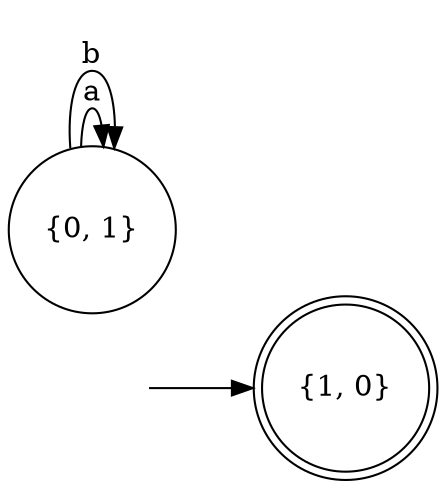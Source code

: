 digraph G {
    rankdir=LR;
    node [shape=circle];
    start [shape=none, label=""];
    "{1, 0}" [shape=doublecircle];
    "{0, 1}" -> "{0, 1}" [label="a"];
    "{0, 1}" -> "{0, 1}" [label="b"];
    start -> "{1, 0}";
}
